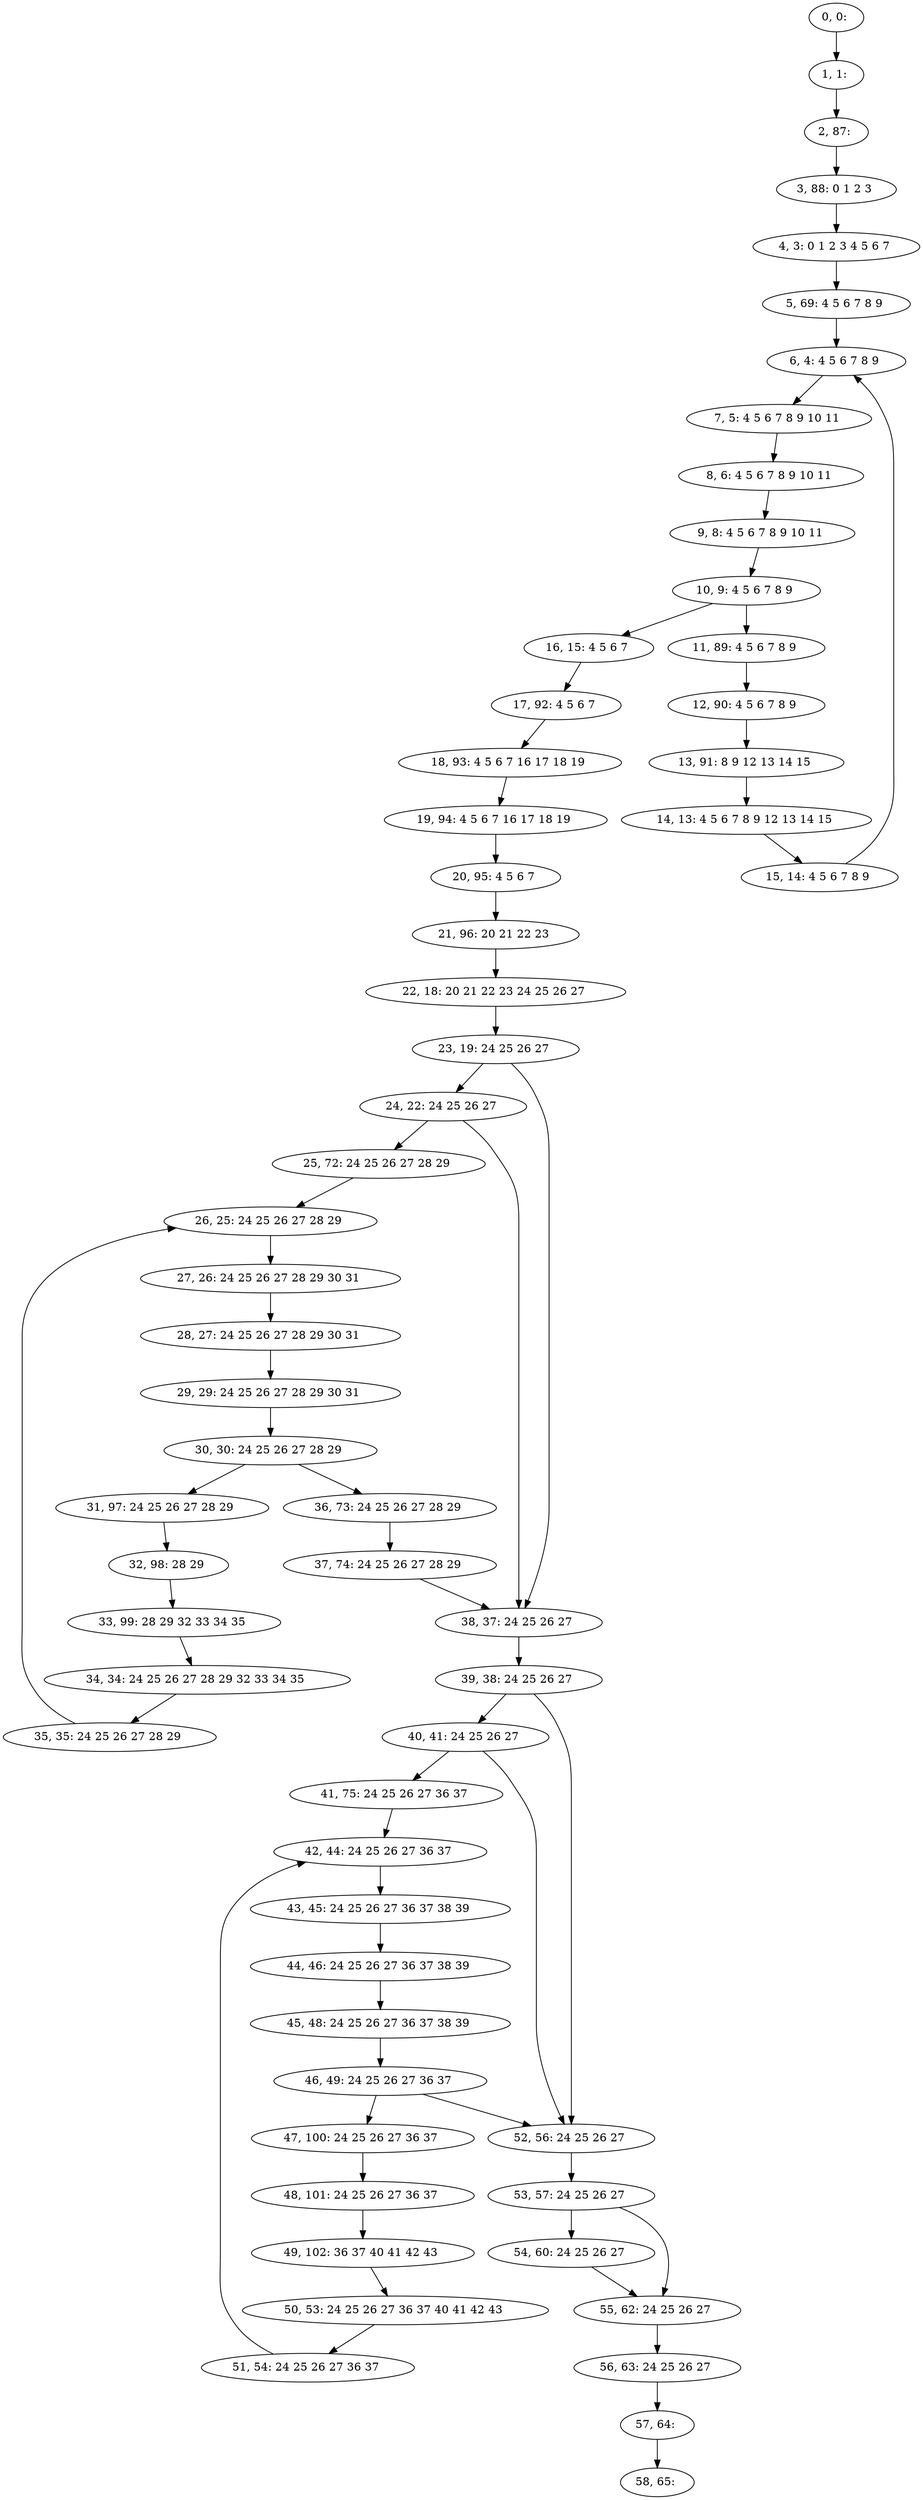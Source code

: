 digraph G {
0[label="0, 0: "];
1[label="1, 1: "];
2[label="2, 87: "];
3[label="3, 88: 0 1 2 3 "];
4[label="4, 3: 0 1 2 3 4 5 6 7 "];
5[label="5, 69: 4 5 6 7 8 9 "];
6[label="6, 4: 4 5 6 7 8 9 "];
7[label="7, 5: 4 5 6 7 8 9 10 11 "];
8[label="8, 6: 4 5 6 7 8 9 10 11 "];
9[label="9, 8: 4 5 6 7 8 9 10 11 "];
10[label="10, 9: 4 5 6 7 8 9 "];
11[label="11, 89: 4 5 6 7 8 9 "];
12[label="12, 90: 4 5 6 7 8 9 "];
13[label="13, 91: 8 9 12 13 14 15 "];
14[label="14, 13: 4 5 6 7 8 9 12 13 14 15 "];
15[label="15, 14: 4 5 6 7 8 9 "];
16[label="16, 15: 4 5 6 7 "];
17[label="17, 92: 4 5 6 7 "];
18[label="18, 93: 4 5 6 7 16 17 18 19 "];
19[label="19, 94: 4 5 6 7 16 17 18 19 "];
20[label="20, 95: 4 5 6 7 "];
21[label="21, 96: 20 21 22 23 "];
22[label="22, 18: 20 21 22 23 24 25 26 27 "];
23[label="23, 19: 24 25 26 27 "];
24[label="24, 22: 24 25 26 27 "];
25[label="25, 72: 24 25 26 27 28 29 "];
26[label="26, 25: 24 25 26 27 28 29 "];
27[label="27, 26: 24 25 26 27 28 29 30 31 "];
28[label="28, 27: 24 25 26 27 28 29 30 31 "];
29[label="29, 29: 24 25 26 27 28 29 30 31 "];
30[label="30, 30: 24 25 26 27 28 29 "];
31[label="31, 97: 24 25 26 27 28 29 "];
32[label="32, 98: 28 29 "];
33[label="33, 99: 28 29 32 33 34 35 "];
34[label="34, 34: 24 25 26 27 28 29 32 33 34 35 "];
35[label="35, 35: 24 25 26 27 28 29 "];
36[label="36, 73: 24 25 26 27 28 29 "];
37[label="37, 74: 24 25 26 27 28 29 "];
38[label="38, 37: 24 25 26 27 "];
39[label="39, 38: 24 25 26 27 "];
40[label="40, 41: 24 25 26 27 "];
41[label="41, 75: 24 25 26 27 36 37 "];
42[label="42, 44: 24 25 26 27 36 37 "];
43[label="43, 45: 24 25 26 27 36 37 38 39 "];
44[label="44, 46: 24 25 26 27 36 37 38 39 "];
45[label="45, 48: 24 25 26 27 36 37 38 39 "];
46[label="46, 49: 24 25 26 27 36 37 "];
47[label="47, 100: 24 25 26 27 36 37 "];
48[label="48, 101: 24 25 26 27 36 37 "];
49[label="49, 102: 36 37 40 41 42 43 "];
50[label="50, 53: 24 25 26 27 36 37 40 41 42 43 "];
51[label="51, 54: 24 25 26 27 36 37 "];
52[label="52, 56: 24 25 26 27 "];
53[label="53, 57: 24 25 26 27 "];
54[label="54, 60: 24 25 26 27 "];
55[label="55, 62: 24 25 26 27 "];
56[label="56, 63: 24 25 26 27 "];
57[label="57, 64: "];
58[label="58, 65: "];
0->1 ;
1->2 ;
2->3 ;
3->4 ;
4->5 ;
5->6 ;
6->7 ;
7->8 ;
8->9 ;
9->10 ;
10->11 ;
10->16 ;
11->12 ;
12->13 ;
13->14 ;
14->15 ;
15->6 ;
16->17 ;
17->18 ;
18->19 ;
19->20 ;
20->21 ;
21->22 ;
22->23 ;
23->24 ;
23->38 ;
24->25 ;
24->38 ;
25->26 ;
26->27 ;
27->28 ;
28->29 ;
29->30 ;
30->31 ;
30->36 ;
31->32 ;
32->33 ;
33->34 ;
34->35 ;
35->26 ;
36->37 ;
37->38 ;
38->39 ;
39->40 ;
39->52 ;
40->41 ;
40->52 ;
41->42 ;
42->43 ;
43->44 ;
44->45 ;
45->46 ;
46->47 ;
46->52 ;
47->48 ;
48->49 ;
49->50 ;
50->51 ;
51->42 ;
52->53 ;
53->54 ;
53->55 ;
54->55 ;
55->56 ;
56->57 ;
57->58 ;
}
